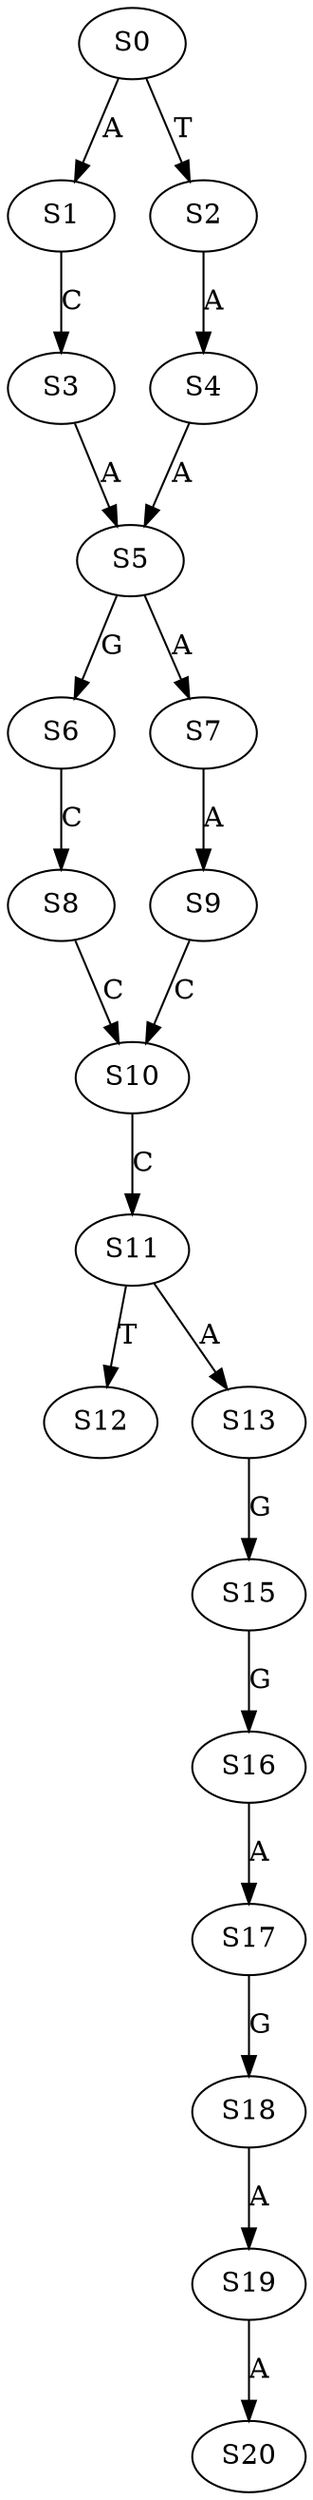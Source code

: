 strict digraph  {
	S0 -> S1 [ label = A ];
	S0 -> S2 [ label = T ];
	S1 -> S3 [ label = C ];
	S2 -> S4 [ label = A ];
	S3 -> S5 [ label = A ];
	S4 -> S5 [ label = A ];
	S5 -> S6 [ label = G ];
	S5 -> S7 [ label = A ];
	S6 -> S8 [ label = C ];
	S7 -> S9 [ label = A ];
	S8 -> S10 [ label = C ];
	S9 -> S10 [ label = C ];
	S10 -> S11 [ label = C ];
	S11 -> S12 [ label = T ];
	S11 -> S13 [ label = A ];
	S13 -> S15 [ label = G ];
	S15 -> S16 [ label = G ];
	S16 -> S17 [ label = A ];
	S17 -> S18 [ label = G ];
	S18 -> S19 [ label = A ];
	S19 -> S20 [ label = A ];
}
